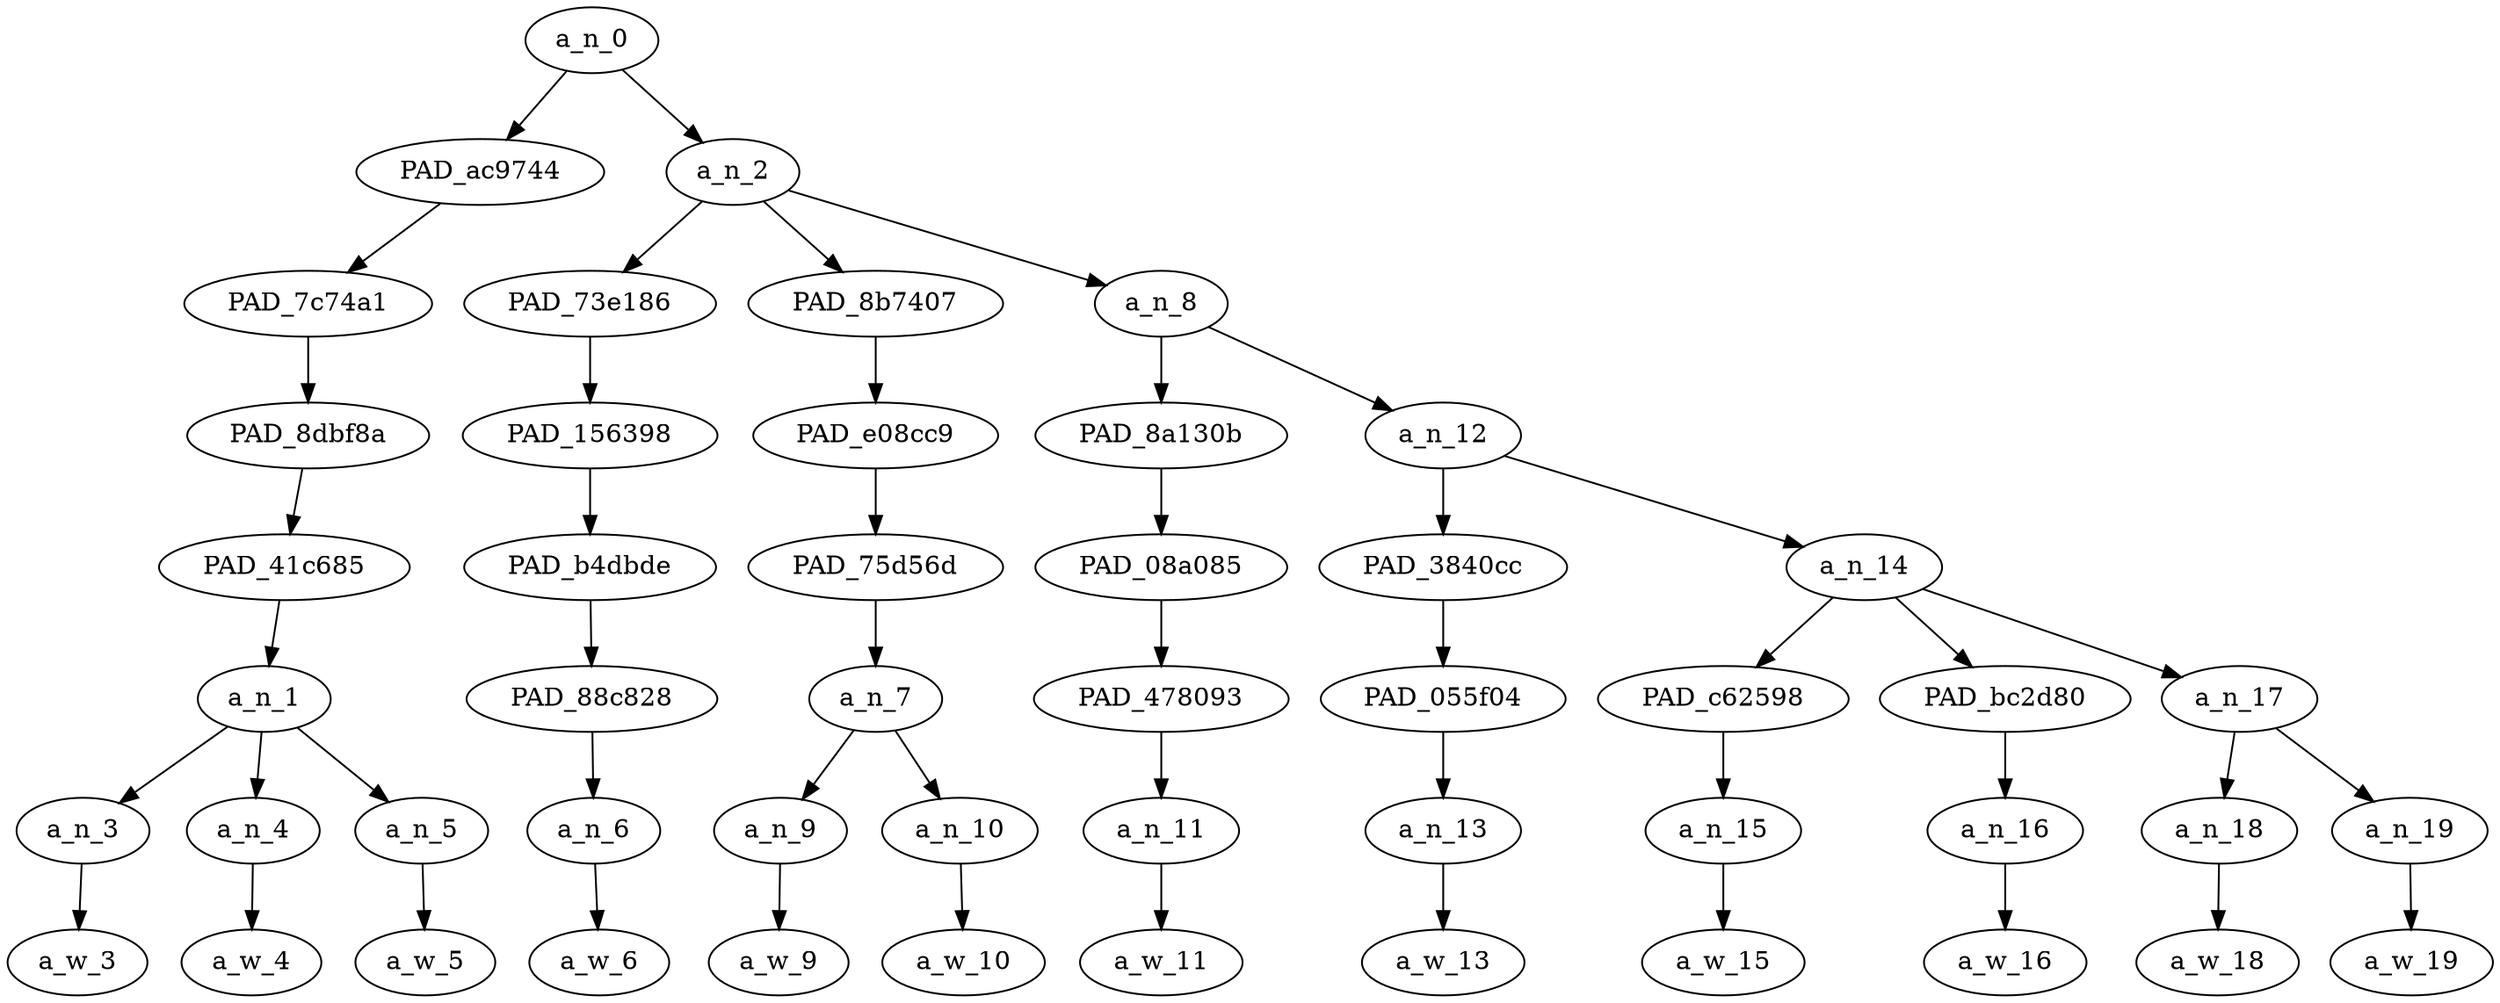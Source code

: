strict digraph "" {
	a_n_0	[div_dir=1,
		index=0,
		level=7,
		pos="2.923611111111111,7!",
		text_span="[0, 1, 2, 3, 4, 5, 6, 7, 8, 9, 10, 11]",
		value=0.99999999];
	PAD_ac9744	[div_dir=1,
		index=0,
		level=6,
		pos="1.0,6!",
		text_span="[0, 1, 2]",
		value=0.31322675];
	a_n_0 -> PAD_ac9744;
	a_n_2	[div_dir=-1,
		index=1,
		level=6,
		pos="4.847222222222222,6!",
		text_span="[3, 4, 5, 6, 7, 8, 9, 10, 11]",
		value=0.68667536];
	a_n_0 -> a_n_2;
	PAD_7c74a1	[div_dir=1,
		index=0,
		level=5,
		pos="1.0,5!",
		text_span="[0, 1, 2]",
		value=0.31322675];
	PAD_ac9744 -> PAD_7c74a1;
	PAD_8dbf8a	[div_dir=1,
		index=0,
		level=4,
		pos="1.0,4!",
		text_span="[0, 1, 2]",
		value=0.31322675];
	PAD_7c74a1 -> PAD_8dbf8a;
	PAD_41c685	[div_dir=1,
		index=0,
		level=3,
		pos="1.0,3!",
		text_span="[0, 1, 2]",
		value=0.31322675];
	PAD_8dbf8a -> PAD_41c685;
	a_n_1	[div_dir=1,
		index=0,
		level=2,
		pos="1.0,2!",
		text_span="[0, 1, 2]",
		value=0.31322675];
	PAD_41c685 -> a_n_1;
	a_n_3	[div_dir=1,
		index=0,
		level=1,
		pos="0.0,1!",
		text_span="[0]",
		value=0.07920599];
	a_n_1 -> a_n_3;
	a_n_4	[div_dir=1,
		index=1,
		level=1,
		pos="1.0,1!",
		text_span="[1]",
		value=0.14415328];
	a_n_1 -> a_n_4;
	a_n_5	[div_dir=-1,
		index=2,
		level=1,
		pos="2.0,1!",
		text_span="[2]",
		value=0.08931997];
	a_n_1 -> a_n_5;
	a_w_3	[div_dir=0,
		index=0,
		level=0,
		pos="0,0!",
		text_span="[0]",
		value="<user>"];
	a_n_3 -> a_w_3;
	a_w_4	[div_dir=0,
		index=1,
		level=0,
		pos="1,0!",
		text_span="[1]",
		value=white];
	a_n_4 -> a_w_4;
	a_w_5	[div_dir=0,
		index=2,
		level=0,
		pos="2,0!",
		text_span="[2]",
		value=people];
	a_n_5 -> a_w_5;
	PAD_73e186	[div_dir=-1,
		index=1,
		level=5,
		pos="3.0,5!",
		text_span="[3]",
		value=0.16043560];
	a_n_2 -> PAD_73e186;
	PAD_8b7407	[div_dir=1,
		index=2,
		level=5,
		pos="4.5,5!",
		text_span="[4, 5]",
		value=0.13546828];
	a_n_2 -> PAD_8b7407;
	a_n_8	[div_dir=-1,
		index=3,
		level=5,
		pos="7.041666666666666,5!",
		text_span="[6, 7, 8, 9, 10, 11]",
		value=0.39060545];
	a_n_2 -> a_n_8;
	PAD_156398	[div_dir=-1,
		index=1,
		level=4,
		pos="3.0,4!",
		text_span="[3]",
		value=0.16043560];
	PAD_73e186 -> PAD_156398;
	PAD_b4dbde	[div_dir=-1,
		index=1,
		level=3,
		pos="3.0,3!",
		text_span="[3]",
		value=0.16043560];
	PAD_156398 -> PAD_b4dbde;
	PAD_88c828	[div_dir=-1,
		index=1,
		level=2,
		pos="3.0,2!",
		text_span="[3]",
		value=0.16043560];
	PAD_b4dbde -> PAD_88c828;
	a_n_6	[div_dir=-1,
		index=3,
		level=1,
		pos="3.0,1!",
		text_span="[3]",
		value=0.16043560];
	PAD_88c828 -> a_n_6;
	a_w_6	[div_dir=0,
		index=3,
		level=0,
		pos="3,0!",
		text_span="[3]",
		value=stole];
	a_n_6 -> a_w_6;
	PAD_e08cc9	[div_dir=1,
		index=2,
		level=4,
		pos="4.5,4!",
		text_span="[4, 5]",
		value=0.13546828];
	PAD_8b7407 -> PAD_e08cc9;
	PAD_75d56d	[div_dir=1,
		index=2,
		level=3,
		pos="4.5,3!",
		text_span="[4, 5]",
		value=0.13546828];
	PAD_e08cc9 -> PAD_75d56d;
	a_n_7	[div_dir=1,
		index=2,
		level=2,
		pos="4.5,2!",
		text_span="[4, 5]",
		value=0.13546828];
	PAD_75d56d -> a_n_7;
	a_n_9	[div_dir=1,
		index=4,
		level=1,
		pos="4.0,1!",
		text_span="[4]",
		value=0.04807500];
	a_n_7 -> a_n_9;
	a_n_10	[div_dir=1,
		index=5,
		level=1,
		pos="5.0,1!",
		text_span="[5]",
		value=0.08722393];
	a_n_7 -> a_n_10;
	a_w_9	[div_dir=0,
		index=4,
		level=0,
		pos="4,0!",
		text_span="[4]",
		value=the];
	a_n_9 -> a_w_9;
	a_w_10	[div_dir=0,
		index=5,
		level=0,
		pos="5,0!",
		text_span="[5]",
		value=land];
	a_n_10 -> a_w_10;
	PAD_8a130b	[div_dir=-1,
		index=3,
		level=4,
		pos="6.0,4!",
		text_span="[6]",
		value=0.04842232];
	a_n_8 -> PAD_8a130b;
	a_n_12	[div_dir=-1,
		index=4,
		level=4,
		pos="8.083333333333332,4!",
		text_span="[7, 8, 9, 10, 11]",
		value=0.34202434];
	a_n_8 -> a_n_12;
	PAD_08a085	[div_dir=-1,
		index=3,
		level=3,
		pos="6.0,3!",
		text_span="[6]",
		value=0.04842232];
	PAD_8a130b -> PAD_08a085;
	PAD_478093	[div_dir=-1,
		index=3,
		level=2,
		pos="6.0,2!",
		text_span="[6]",
		value=0.04842232];
	PAD_08a085 -> PAD_478093;
	a_n_11	[div_dir=-1,
		index=6,
		level=1,
		pos="6.0,1!",
		text_span="[6]",
		value=0.04842232];
	PAD_478093 -> a_n_11;
	a_w_11	[div_dir=0,
		index=6,
		level=0,
		pos="6,0!",
		text_span="[6]",
		value=so];
	a_n_11 -> a_w_11;
	PAD_3840cc	[div_dir=-1,
		index=4,
		level=3,
		pos="7.0,3!",
		text_span="[7]",
		value=0.06011085];
	a_n_12 -> PAD_3840cc;
	a_n_14	[div_dir=-1,
		index=5,
		level=3,
		pos="9.166666666666666,3!",
		text_span="[8, 9, 10, 11]",
		value=0.28180356];
	a_n_12 -> a_n_14;
	PAD_055f04	[div_dir=-1,
		index=4,
		level=2,
		pos="7.0,2!",
		text_span="[7]",
		value=0.06011085];
	PAD_3840cc -> PAD_055f04;
	a_n_13	[div_dir=-1,
		index=7,
		level=1,
		pos="7.0,1!",
		text_span="[7]",
		value=0.06011085];
	PAD_055f04 -> a_n_13;
	a_w_13	[div_dir=0,
		index=7,
		level=0,
		pos="7,0!",
		text_span="[7]",
		value=you];
	a_n_13 -> a_w_13;
	PAD_c62598	[div_dir=-1,
		index=5,
		level=2,
		pos="8.0,2!",
		text_span="[8]",
		value=0.05326766];
	a_n_14 -> PAD_c62598;
	PAD_bc2d80	[div_dir=-1,
		index=6,
		level=2,
		pos="9.0,2!",
		text_span="[9]",
		value=0.05491331];
	a_n_14 -> PAD_bc2d80;
	a_n_17	[div_dir=1,
		index=7,
		level=2,
		pos="10.5,2!",
		text_span="[10, 11]",
		value=0.17361001];
	a_n_14 -> a_n_17;
	a_n_15	[div_dir=-1,
		index=8,
		level=1,
		pos="8.0,1!",
		text_span="[8]",
		value=0.05326766];
	PAD_c62598 -> a_n_15;
	a_w_15	[div_dir=0,
		index=8,
		level=0,
		pos="8,0!",
		text_span="[8]",
		value=’];
	a_n_15 -> a_w_15;
	a_n_16	[div_dir=-1,
		index=9,
		level=1,
		pos="9.0,1!",
		text_span="[9]",
		value=0.05491331];
	PAD_bc2d80 -> a_n_16;
	a_w_16	[div_dir=0,
		index=9,
		level=0,
		pos="9,0!",
		text_span="[9]",
		value=re];
	a_n_16 -> a_w_16;
	a_n_18	[div_dir=-1,
		index=10,
		level=1,
		pos="10.0,1!",
		text_span="[10]",
		value=0.05304024];
	a_n_17 -> a_n_18;
	a_n_19	[div_dir=1,
		index=11,
		level=1,
		pos="11.0,1!",
		text_span="[11]",
		value=0.12031411];
	a_n_17 -> a_n_19;
	a_w_18	[div_dir=0,
		index=10,
		level=0,
		pos="10,0!",
		text_span="[10]",
		value=an];
	a_n_18 -> a_w_18;
	a_w_19	[div_dir=0,
		index=11,
		level=0,
		pos="11,0!",
		text_span="[11]",
		value=immigrant];
	a_n_19 -> a_w_19;
}
